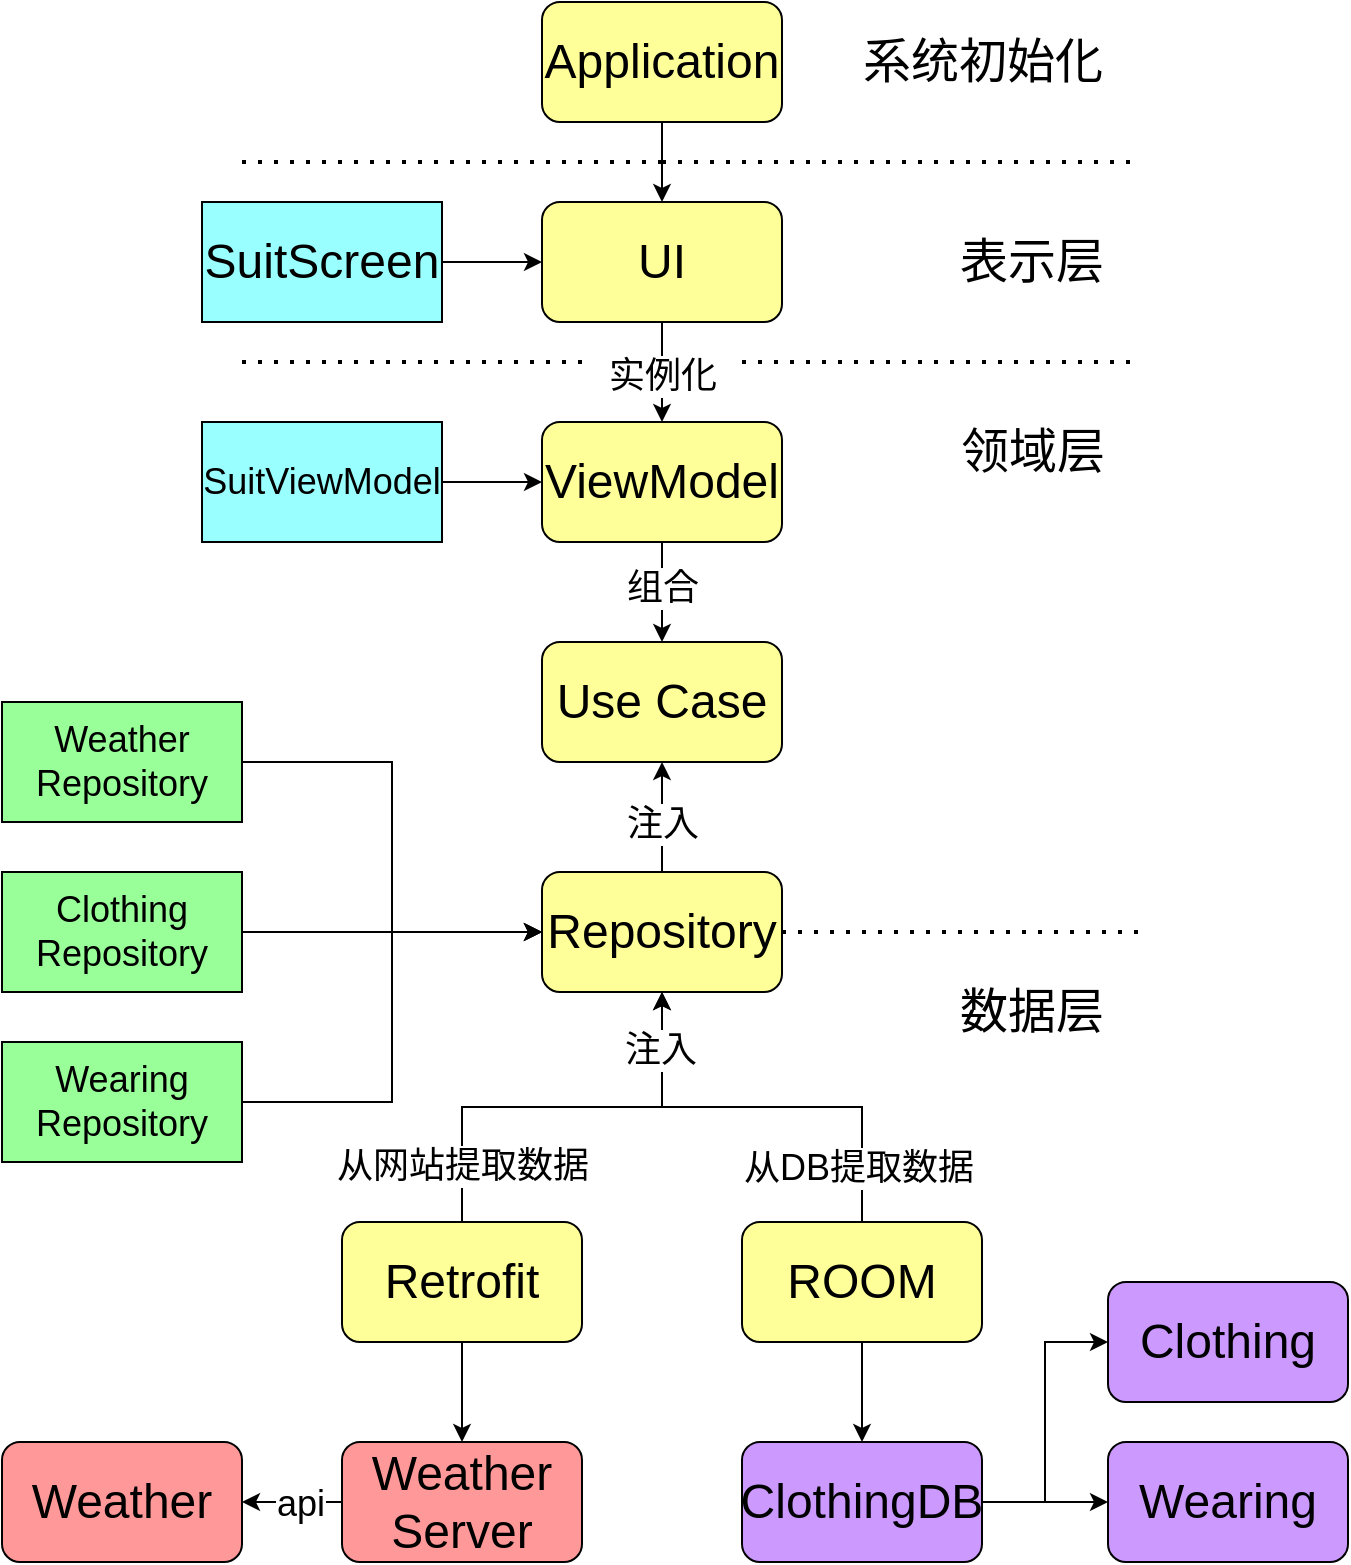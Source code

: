 <mxfile version="21.5.1" type="device">
  <diagram name="第 1 页" id="idv9cxBxfdkJpMMecHlZ">
    <mxGraphModel dx="1446" dy="809" grid="1" gridSize="10" guides="1" tooltips="1" connect="1" arrows="1" fold="1" page="1" pageScale="1" pageWidth="827" pageHeight="1169" math="0" shadow="0">
      <root>
        <mxCell id="0" />
        <mxCell id="1" parent="0" />
        <mxCell id="kDjYUu4dWyYqTkOioA96-4" style="edgeStyle=orthogonalEdgeStyle;rounded=0;orthogonalLoop=1;jettySize=auto;html=1;exitX=0.5;exitY=0;exitDx=0;exitDy=0;entryX=0.5;entryY=1;entryDx=0;entryDy=0;" parent="1" source="kDjYUu4dWyYqTkOioA96-1" target="kDjYUu4dWyYqTkOioA96-3" edge="1">
          <mxGeometry relative="1" as="geometry" />
        </mxCell>
        <mxCell id="kDjYUu4dWyYqTkOioA96-6" value="&lt;font style=&quot;font-size: 18px;&quot;&gt;从网站提取数据&lt;/font&gt;" style="edgeLabel;html=1;align=center;verticalAlign=middle;resizable=0;points=[];" parent="kDjYUu4dWyYqTkOioA96-4" vertex="1" connectable="0">
          <mxGeometry x="-0.736" relative="1" as="geometry">
            <mxPoint as="offset" />
          </mxGeometry>
        </mxCell>
        <mxCell id="kDjYUu4dWyYqTkOioA96-45" style="edgeStyle=orthogonalEdgeStyle;rounded=0;orthogonalLoop=1;jettySize=auto;html=1;exitX=0.5;exitY=1;exitDx=0;exitDy=0;entryX=0.5;entryY=0;entryDx=0;entryDy=0;" parent="1" source="kDjYUu4dWyYqTkOioA96-1" target="kDjYUu4dWyYqTkOioA96-44" edge="1">
          <mxGeometry relative="1" as="geometry" />
        </mxCell>
        <mxCell id="kDjYUu4dWyYqTkOioA96-1" value="&lt;font style=&quot;font-size: 24px;&quot;&gt;Retrofit&lt;/font&gt;" style="rounded=1;whiteSpace=wrap;html=1;fillColor=#FFFF99;" parent="1" vertex="1">
          <mxGeometry x="200" y="730" width="120" height="60" as="geometry" />
        </mxCell>
        <mxCell id="kDjYUu4dWyYqTkOioA96-5" style="edgeStyle=orthogonalEdgeStyle;rounded=0;orthogonalLoop=1;jettySize=auto;html=1;exitX=0.5;exitY=0;exitDx=0;exitDy=0;entryX=0.5;entryY=1;entryDx=0;entryDy=0;" parent="1" source="kDjYUu4dWyYqTkOioA96-2" target="kDjYUu4dWyYqTkOioA96-3" edge="1">
          <mxGeometry relative="1" as="geometry">
            <mxPoint x="360" y="590" as="targetPoint" />
          </mxGeometry>
        </mxCell>
        <mxCell id="kDjYUu4dWyYqTkOioA96-7" value="&lt;font style=&quot;font-size: 18px;&quot;&gt;从DB提取数据&lt;/font&gt;" style="edgeLabel;html=1;align=center;verticalAlign=middle;resizable=0;points=[];" parent="kDjYUu4dWyYqTkOioA96-5" vertex="1" connectable="0">
          <mxGeometry x="-0.745" y="2" relative="1" as="geometry">
            <mxPoint as="offset" />
          </mxGeometry>
        </mxCell>
        <mxCell id="kDjYUu4dWyYqTkOioA96-9" value="&lt;font style=&quot;font-size: 18px;&quot;&gt;注入&lt;/font&gt;" style="edgeLabel;html=1;align=center;verticalAlign=middle;resizable=0;points=[];" parent="kDjYUu4dWyYqTkOioA96-5" vertex="1" connectable="0">
          <mxGeometry x="0.678" y="1" relative="1" as="geometry">
            <mxPoint y="-6" as="offset" />
          </mxGeometry>
        </mxCell>
        <mxCell id="kDjYUu4dWyYqTkOioA96-39" value="" style="edgeStyle=orthogonalEdgeStyle;rounded=0;orthogonalLoop=1;jettySize=auto;html=1;exitX=0.5;exitY=1;exitDx=0;exitDy=0;" parent="1" source="kDjYUu4dWyYqTkOioA96-2" target="kDjYUu4dWyYqTkOioA96-38" edge="1">
          <mxGeometry relative="1" as="geometry" />
        </mxCell>
        <mxCell id="kDjYUu4dWyYqTkOioA96-2" value="&lt;font style=&quot;font-size: 24px;&quot;&gt;ROOM&lt;/font&gt;" style="rounded=1;whiteSpace=wrap;html=1;fillColor=#FFFF99;" parent="1" vertex="1">
          <mxGeometry x="400" y="730" width="120" height="60" as="geometry" />
        </mxCell>
        <mxCell id="kDjYUu4dWyYqTkOioA96-11" value="" style="edgeStyle=orthogonalEdgeStyle;rounded=0;orthogonalLoop=1;jettySize=auto;html=1;" parent="1" source="kDjYUu4dWyYqTkOioA96-3" target="kDjYUu4dWyYqTkOioA96-10" edge="1">
          <mxGeometry relative="1" as="geometry" />
        </mxCell>
        <mxCell id="kDjYUu4dWyYqTkOioA96-12" value="&lt;font style=&quot;font-size: 18px;&quot;&gt;注入&lt;/font&gt;" style="edgeLabel;html=1;align=center;verticalAlign=middle;resizable=0;points=[];" parent="kDjYUu4dWyYqTkOioA96-11" vertex="1" connectable="0">
          <mxGeometry x="-0.127" relative="1" as="geometry">
            <mxPoint as="offset" />
          </mxGeometry>
        </mxCell>
        <mxCell id="kDjYUu4dWyYqTkOioA96-3" value="&lt;font style=&quot;font-size: 24px;&quot;&gt;Repository&lt;/font&gt;" style="rounded=1;whiteSpace=wrap;html=1;fillColor=#FFFF99;" parent="1" vertex="1">
          <mxGeometry x="300" y="555" width="120" height="60" as="geometry" />
        </mxCell>
        <mxCell id="kDjYUu4dWyYqTkOioA96-10" value="&lt;font style=&quot;font-size: 24px;&quot;&gt;Use Case&lt;/font&gt;" style="rounded=1;whiteSpace=wrap;html=1;fillColor=#FFFF99;" parent="1" vertex="1">
          <mxGeometry x="300" y="440" width="120" height="60" as="geometry" />
        </mxCell>
        <mxCell id="kDjYUu4dWyYqTkOioA96-14" style="edgeStyle=orthogonalEdgeStyle;rounded=0;orthogonalLoop=1;jettySize=auto;html=1;exitX=0.5;exitY=1;exitDx=0;exitDy=0;entryX=0.5;entryY=0;entryDx=0;entryDy=0;" parent="1" source="kDjYUu4dWyYqTkOioA96-13" target="kDjYUu4dWyYqTkOioA96-10" edge="1">
          <mxGeometry relative="1" as="geometry" />
        </mxCell>
        <mxCell id="kDjYUu4dWyYqTkOioA96-18" value="&lt;font style=&quot;font-size: 18px;&quot;&gt;组合&lt;/font&gt;" style="edgeLabel;html=1;align=center;verticalAlign=middle;resizable=0;points=[];" parent="kDjYUu4dWyYqTkOioA96-14" vertex="1" connectable="0">
          <mxGeometry x="-0.3" y="4" relative="1" as="geometry">
            <mxPoint x="-4" y="5" as="offset" />
          </mxGeometry>
        </mxCell>
        <mxCell id="kDjYUu4dWyYqTkOioA96-13" value="&lt;font style=&quot;font-size: 24px;&quot;&gt;ViewModel&lt;/font&gt;" style="rounded=1;whiteSpace=wrap;html=1;fillColor=#FFFF99;" parent="1" vertex="1">
          <mxGeometry x="300" y="330" width="120" height="60" as="geometry" />
        </mxCell>
        <mxCell id="kDjYUu4dWyYqTkOioA96-16" value="" style="edgeStyle=orthogonalEdgeStyle;rounded=0;orthogonalLoop=1;jettySize=auto;html=1;" parent="1" source="kDjYUu4dWyYqTkOioA96-15" target="kDjYUu4dWyYqTkOioA96-13" edge="1">
          <mxGeometry relative="1" as="geometry" />
        </mxCell>
        <mxCell id="kDjYUu4dWyYqTkOioA96-17" value="&lt;font style=&quot;font-size: 18px;&quot;&gt;实例化&lt;/font&gt;" style="edgeLabel;html=1;align=center;verticalAlign=middle;resizable=0;points=[];" parent="kDjYUu4dWyYqTkOioA96-16" vertex="1" connectable="0">
          <mxGeometry x="0.36" y="2" relative="1" as="geometry">
            <mxPoint x="-2" y="-7" as="offset" />
          </mxGeometry>
        </mxCell>
        <mxCell id="kDjYUu4dWyYqTkOioA96-15" value="&lt;span style=&quot;font-size: 24px;&quot;&gt;UI&lt;/span&gt;" style="rounded=1;whiteSpace=wrap;html=1;fillColor=#FFFF99;" parent="1" vertex="1">
          <mxGeometry x="300" y="220" width="120" height="60" as="geometry" />
        </mxCell>
        <mxCell id="kDjYUu4dWyYqTkOioA96-23" value="" style="endArrow=none;dashed=1;html=1;dashPattern=1 3;strokeWidth=2;rounded=0;exitX=1;exitY=0.5;exitDx=0;exitDy=0;" parent="1" source="kDjYUu4dWyYqTkOioA96-3" edge="1">
          <mxGeometry width="50" height="50" relative="1" as="geometry">
            <mxPoint x="400" y="510" as="sourcePoint" />
            <mxPoint x="600" y="585" as="targetPoint" />
          </mxGeometry>
        </mxCell>
        <mxCell id="kDjYUu4dWyYqTkOioA96-25" value="&lt;font style=&quot;font-size: 24px;&quot;&gt;数据层&lt;/font&gt;" style="text;html=1;strokeColor=none;fillColor=none;align=center;verticalAlign=middle;whiteSpace=wrap;rounded=0;" parent="1" vertex="1">
          <mxGeometry x="500" y="600" width="90" height="50" as="geometry" />
        </mxCell>
        <mxCell id="kDjYUu4dWyYqTkOioA96-26" value="" style="endArrow=none;dashed=1;html=1;dashPattern=1 3;strokeWidth=2;rounded=0;" parent="1" edge="1">
          <mxGeometry width="50" height="50" relative="1" as="geometry">
            <mxPoint x="400" y="300" as="sourcePoint" />
            <mxPoint x="600" y="300" as="targetPoint" />
          </mxGeometry>
        </mxCell>
        <mxCell id="kDjYUu4dWyYqTkOioA96-27" value="" style="endArrow=none;dashed=1;html=1;dashPattern=1 3;strokeWidth=2;rounded=0;" parent="1" edge="1">
          <mxGeometry width="50" height="50" relative="1" as="geometry">
            <mxPoint x="320" y="300" as="sourcePoint" />
            <mxPoint x="150" y="300" as="targetPoint" />
          </mxGeometry>
        </mxCell>
        <mxCell id="kDjYUu4dWyYqTkOioA96-29" value="&lt;font style=&quot;font-size: 24px;&quot;&gt;领域层&lt;/font&gt;" style="text;html=1;strokeColor=none;fillColor=none;align=center;verticalAlign=middle;whiteSpace=wrap;rounded=0;" parent="1" vertex="1">
          <mxGeometry x="507.5" y="330" width="75" height="30" as="geometry" />
        </mxCell>
        <mxCell id="kDjYUu4dWyYqTkOioA96-31" style="edgeStyle=orthogonalEdgeStyle;rounded=0;orthogonalLoop=1;jettySize=auto;html=1;exitX=0.5;exitY=1;exitDx=0;exitDy=0;entryX=0.5;entryY=0;entryDx=0;entryDy=0;" parent="1" source="kDjYUu4dWyYqTkOioA96-30" target="kDjYUu4dWyYqTkOioA96-15" edge="1">
          <mxGeometry relative="1" as="geometry" />
        </mxCell>
        <mxCell id="kDjYUu4dWyYqTkOioA96-30" value="&lt;font style=&quot;font-size: 24px;&quot;&gt;Application&lt;/font&gt;" style="rounded=1;whiteSpace=wrap;html=1;fillColor=#FFFF99;" parent="1" vertex="1">
          <mxGeometry x="300" y="120" width="120" height="60" as="geometry" />
        </mxCell>
        <mxCell id="kDjYUu4dWyYqTkOioA96-32" value="" style="endArrow=none;dashed=1;html=1;dashPattern=1 3;strokeWidth=2;rounded=0;" parent="1" edge="1">
          <mxGeometry width="50" height="50" relative="1" as="geometry">
            <mxPoint x="360" y="200" as="sourcePoint" />
            <mxPoint x="600" y="200" as="targetPoint" />
          </mxGeometry>
        </mxCell>
        <mxCell id="kDjYUu4dWyYqTkOioA96-33" value="" style="endArrow=none;dashed=1;html=1;dashPattern=1 3;strokeWidth=2;rounded=0;" parent="1" edge="1">
          <mxGeometry width="50" height="50" relative="1" as="geometry">
            <mxPoint x="150" y="200" as="sourcePoint" />
            <mxPoint x="360" y="200" as="targetPoint" />
          </mxGeometry>
        </mxCell>
        <mxCell id="kDjYUu4dWyYqTkOioA96-35" value="&lt;font style=&quot;font-size: 24px;&quot;&gt;表示层&lt;/font&gt;" style="text;html=1;strokeColor=none;fillColor=none;align=center;verticalAlign=middle;whiteSpace=wrap;rounded=0;" parent="1" vertex="1">
          <mxGeometry x="505" y="235" width="80" height="30" as="geometry" />
        </mxCell>
        <mxCell id="kDjYUu4dWyYqTkOioA96-36" value="&lt;font style=&quot;font-size: 24px;&quot;&gt;系统初始化&lt;/font&gt;" style="text;html=1;strokeColor=none;fillColor=none;align=center;verticalAlign=middle;whiteSpace=wrap;rounded=0;" parent="1" vertex="1">
          <mxGeometry x="457.5" y="135" width="125" height="30" as="geometry" />
        </mxCell>
        <mxCell id="kDjYUu4dWyYqTkOioA96-42" style="edgeStyle=orthogonalEdgeStyle;rounded=0;orthogonalLoop=1;jettySize=auto;html=1;entryX=0;entryY=0.5;entryDx=0;entryDy=0;" parent="1" source="kDjYUu4dWyYqTkOioA96-38" target="kDjYUu4dWyYqTkOioA96-41" edge="1">
          <mxGeometry relative="1" as="geometry" />
        </mxCell>
        <mxCell id="kDjYUu4dWyYqTkOioA96-43" style="edgeStyle=orthogonalEdgeStyle;rounded=0;orthogonalLoop=1;jettySize=auto;html=1;exitX=1;exitY=0.5;exitDx=0;exitDy=0;entryX=0;entryY=0.5;entryDx=0;entryDy=0;" parent="1" source="kDjYUu4dWyYqTkOioA96-38" target="kDjYUu4dWyYqTkOioA96-40" edge="1">
          <mxGeometry relative="1" as="geometry" />
        </mxCell>
        <mxCell id="kDjYUu4dWyYqTkOioA96-38" value="&lt;font style=&quot;font-size: 24px;&quot;&gt;ClothingDB&lt;/font&gt;" style="whiteSpace=wrap;html=1;rounded=1;fillColor=#CC99FF;" parent="1" vertex="1">
          <mxGeometry x="400" y="840" width="120" height="60" as="geometry" />
        </mxCell>
        <mxCell id="kDjYUu4dWyYqTkOioA96-40" value="&lt;font style=&quot;font-size: 24px;&quot;&gt;Clothing&lt;/font&gt;" style="rounded=1;whiteSpace=wrap;html=1;fillColor=#CC99FF;" parent="1" vertex="1">
          <mxGeometry x="583" y="760" width="120" height="60" as="geometry" />
        </mxCell>
        <mxCell id="kDjYUu4dWyYqTkOioA96-41" value="&lt;font style=&quot;font-size: 24px;&quot;&gt;Wearing&lt;/font&gt;" style="rounded=1;whiteSpace=wrap;html=1;fillColor=#CC99FF;" parent="1" vertex="1">
          <mxGeometry x="583" y="840" width="120" height="60" as="geometry" />
        </mxCell>
        <mxCell id="kDjYUu4dWyYqTkOioA96-47" style="edgeStyle=orthogonalEdgeStyle;rounded=0;orthogonalLoop=1;jettySize=auto;html=1;exitX=0;exitY=0.5;exitDx=0;exitDy=0;entryX=1;entryY=0.5;entryDx=0;entryDy=0;" parent="1" source="kDjYUu4dWyYqTkOioA96-44" target="kDjYUu4dWyYqTkOioA96-46" edge="1">
          <mxGeometry relative="1" as="geometry" />
        </mxCell>
        <mxCell id="kDjYUu4dWyYqTkOioA96-48" value="&lt;font style=&quot;font-size: 18px;&quot;&gt;api&lt;/font&gt;" style="edgeLabel;html=1;align=center;verticalAlign=middle;resizable=0;points=[];" parent="kDjYUu4dWyYqTkOioA96-47" vertex="1" connectable="0">
          <mxGeometry x="-0.14" y="1" relative="1" as="geometry">
            <mxPoint as="offset" />
          </mxGeometry>
        </mxCell>
        <mxCell id="kDjYUu4dWyYqTkOioA96-44" value="&lt;font style=&quot;font-size: 24px;&quot;&gt;Weather&lt;br&gt;Server&lt;/font&gt;" style="rounded=1;whiteSpace=wrap;html=1;fillColor=#FF9999;" parent="1" vertex="1">
          <mxGeometry x="200" y="840" width="120" height="60" as="geometry" />
        </mxCell>
        <mxCell id="kDjYUu4dWyYqTkOioA96-46" value="&lt;font style=&quot;font-size: 24px;&quot;&gt;Weather&lt;/font&gt;" style="rounded=1;whiteSpace=wrap;html=1;fillColor=#FF9999;" parent="1" vertex="1">
          <mxGeometry x="30" y="840" width="120" height="60" as="geometry" />
        </mxCell>
        <mxCell id="kDjYUu4dWyYqTkOioA96-57" style="edgeStyle=orthogonalEdgeStyle;rounded=0;orthogonalLoop=1;jettySize=auto;html=1;exitX=1;exitY=0.5;exitDx=0;exitDy=0;entryX=0;entryY=0.5;entryDx=0;entryDy=0;" parent="1" source="kDjYUu4dWyYqTkOioA96-49" target="kDjYUu4dWyYqTkOioA96-13" edge="1">
          <mxGeometry relative="1" as="geometry" />
        </mxCell>
        <mxCell id="kDjYUu4dWyYqTkOioA96-49" value="&lt;font style=&quot;font-size: 18px;&quot;&gt;SuitViewModel&lt;/font&gt;" style="rounded=0;whiteSpace=wrap;html=1;fillColor=#99FFFF;" parent="1" vertex="1">
          <mxGeometry x="130" y="330" width="120" height="60" as="geometry" />
        </mxCell>
        <mxCell id="kDjYUu4dWyYqTkOioA96-58" style="edgeStyle=orthogonalEdgeStyle;rounded=0;orthogonalLoop=1;jettySize=auto;html=1;exitX=1;exitY=0.5;exitDx=0;exitDy=0;entryX=0;entryY=0.5;entryDx=0;entryDy=0;" parent="1" source="kDjYUu4dWyYqTkOioA96-50" target="kDjYUu4dWyYqTkOioA96-15" edge="1">
          <mxGeometry relative="1" as="geometry" />
        </mxCell>
        <mxCell id="kDjYUu4dWyYqTkOioA96-50" value="&lt;font style=&quot;font-size: 24px;&quot;&gt;SuitScreen&lt;/font&gt;" style="rounded=0;whiteSpace=wrap;html=1;fillColor=#99FFFF;" parent="1" vertex="1">
          <mxGeometry x="130" y="220" width="120" height="60" as="geometry" />
        </mxCell>
        <mxCell id="kDjYUu4dWyYqTkOioA96-53" style="edgeStyle=orthogonalEdgeStyle;rounded=0;orthogonalLoop=1;jettySize=auto;html=1;exitX=1;exitY=0.5;exitDx=0;exitDy=0;entryX=0;entryY=0.5;entryDx=0;entryDy=0;" parent="1" source="kDjYUu4dWyYqTkOioA96-51" target="kDjYUu4dWyYqTkOioA96-3" edge="1">
          <mxGeometry relative="1" as="geometry" />
        </mxCell>
        <mxCell id="kDjYUu4dWyYqTkOioA96-51" value="&lt;font style=&quot;font-size: 18px;&quot;&gt;Weather&lt;br&gt;Repository&lt;/font&gt;" style="rounded=0;whiteSpace=wrap;html=1;fillColor=#99FF99;" parent="1" vertex="1">
          <mxGeometry x="30" y="470" width="120" height="60" as="geometry" />
        </mxCell>
        <mxCell id="kDjYUu4dWyYqTkOioA96-54" style="edgeStyle=orthogonalEdgeStyle;rounded=0;orthogonalLoop=1;jettySize=auto;html=1;exitX=1;exitY=0.5;exitDx=0;exitDy=0;entryX=0;entryY=0.5;entryDx=0;entryDy=0;" parent="1" source="kDjYUu4dWyYqTkOioA96-52" target="kDjYUu4dWyYqTkOioA96-3" edge="1">
          <mxGeometry relative="1" as="geometry" />
        </mxCell>
        <mxCell id="kDjYUu4dWyYqTkOioA96-52" value="&lt;font style=&quot;font-size: 18px;&quot;&gt;Clothing&lt;br&gt;Repository&lt;/font&gt;" style="rounded=0;whiteSpace=wrap;html=1;fillColor=#99FF99;" parent="1" vertex="1">
          <mxGeometry x="30" y="555" width="120" height="60" as="geometry" />
        </mxCell>
        <mxCell id="kDjYUu4dWyYqTkOioA96-56" style="edgeStyle=orthogonalEdgeStyle;rounded=0;orthogonalLoop=1;jettySize=auto;html=1;exitX=1;exitY=0.5;exitDx=0;exitDy=0;entryX=0;entryY=0.5;entryDx=0;entryDy=0;" parent="1" source="kDjYUu4dWyYqTkOioA96-55" target="kDjYUu4dWyYqTkOioA96-3" edge="1">
          <mxGeometry relative="1" as="geometry" />
        </mxCell>
        <mxCell id="kDjYUu4dWyYqTkOioA96-55" value="&lt;font style=&quot;font-size: 18px;&quot;&gt;Wearing&lt;br&gt;Repository&lt;/font&gt;" style="rounded=0;whiteSpace=wrap;html=1;fillColor=#99FF99;" parent="1" vertex="1">
          <mxGeometry x="30" y="640" width="120" height="60" as="geometry" />
        </mxCell>
      </root>
    </mxGraphModel>
  </diagram>
</mxfile>
